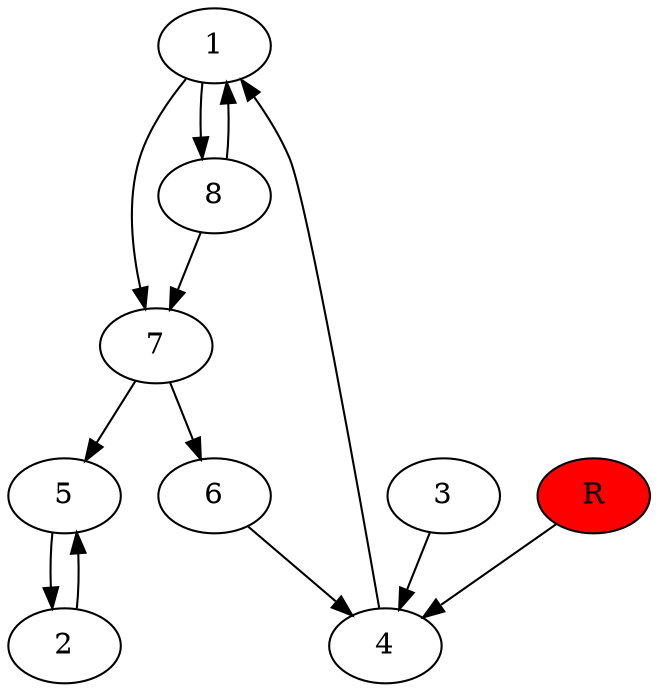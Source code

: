 digraph prb32642 {
	1
	2
	3
	4
	5
	6
	7
	8
	R [fillcolor="#ff0000" style=filled]
	1 -> 7
	1 -> 8
	2 -> 5
	3 -> 4
	4 -> 1
	5 -> 2
	6 -> 4
	7 -> 5
	7 -> 6
	8 -> 1
	8 -> 7
	R -> 4
}
